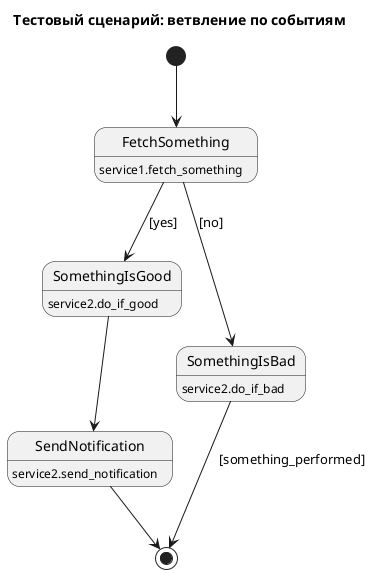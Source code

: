 @startuml

!$name = "test_scenario_2"
!$version = "1.0"

hide empty description

title Тестовый сценарий: ветвление по событиям

state FetchSomething: service1.fetch_something
state SomethingIsGood: service2.do_if_good
state SendNotification: service2.send_notification
state SomethingIsBad: service2.do_if_bad

[*] --> FetchSomething
FetchSomething --> SomethingIsGood: [yes]
FetchSomething --> SomethingIsBad: [no]
SomethingIsGood --> SendNotification
SendNotification --> [*]
SomethingIsBad --> [*]: [something_performed]

@enduml